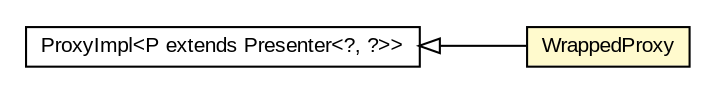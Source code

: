 #!/usr/local/bin/dot
#
# Class diagram 
# Generated by UMLGraph version R5_6-24-gf6e263 (http://www.umlgraph.org/)
#

digraph G {
	edge [fontname="arial",fontsize=10,labelfontname="arial",labelfontsize=10];
	node [fontname="arial",fontsize=10,shape=plaintext];
	nodesep=0.25;
	ranksep=0.5;
	rankdir=LR;
	// com.gwtplatform.mvp.client.proxy.ProxyImpl<P extends com.gwtplatform.mvp.client.Presenter<?, ?>>
	c167023 [label=<<table title="com.gwtplatform.mvp.client.proxy.ProxyImpl" border="0" cellborder="1" cellspacing="0" cellpadding="2" port="p" href="../../../../../mvp/client/proxy/ProxyImpl.html">
		<tr><td><table border="0" cellspacing="0" cellpadding="1">
<tr><td align="center" balign="center"> ProxyImpl&lt;P extends Presenter&lt;?, ?&gt;&gt; </td></tr>
		</table></td></tr>
		</table>>, URL="../../../../../mvp/client/proxy/ProxyImpl.html", fontname="arial", fontcolor="black", fontsize=10.0];
	// com.gwtplatform.carstore.client.application.cars.car.CarProxyImpl.WrappedProxy
	c167276 [label=<<table title="com.gwtplatform.carstore.client.application.cars.car.CarProxyImpl.WrappedProxy" border="0" cellborder="1" cellspacing="0" cellpadding="2" port="p" bgcolor="lemonChiffon" href="./CarProxyImpl.WrappedProxy.html">
		<tr><td><table border="0" cellspacing="0" cellpadding="1">
<tr><td align="center" balign="center"> WrappedProxy </td></tr>
		</table></td></tr>
		</table>>, URL="./CarProxyImpl.WrappedProxy.html", fontname="arial", fontcolor="black", fontsize=10.0];
	//com.gwtplatform.carstore.client.application.cars.car.CarProxyImpl.WrappedProxy extends com.gwtplatform.mvp.client.proxy.ProxyImpl<com.gwtplatform.carstore.client.application.cars.car.CarPresenter>
	c167023:p -> c167276:p [dir=back,arrowtail=empty];
}

